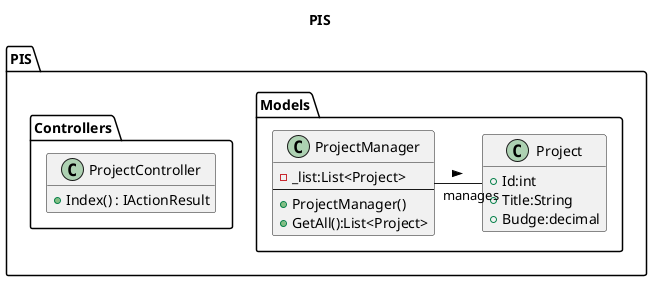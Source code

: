 @startuml
title PIS

package PIS.Models
{
    class Project{
        +Id:int
        +Title:String
        +Budge:decimal
    }

    class ProjectManager
    {
        -_list:List<Project>
        --
        +ProjectManager()
        +GetAll():List<Project>
    }
}

package PIS.Controllers
{
    class ProjectController
    {
        + Index() : IActionResult
    }
}

ProjectManager - Project :  > "manages" 
hide empty members
@enduml